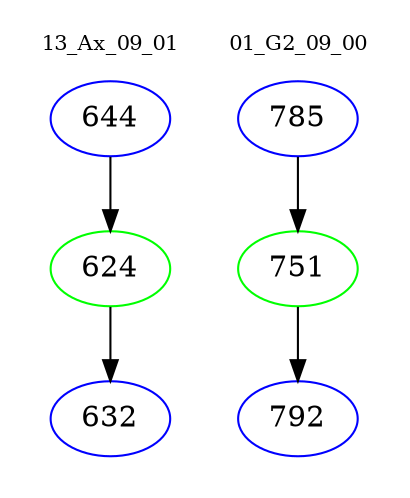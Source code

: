 digraph{
subgraph cluster_0 {
color = white
label = "13_Ax_09_01";
fontsize=10;
T0_644 [label="644", color="blue"]
T0_644 -> T0_624 [color="black"]
T0_624 [label="624", color="green"]
T0_624 -> T0_632 [color="black"]
T0_632 [label="632", color="blue"]
}
subgraph cluster_1 {
color = white
label = "01_G2_09_00";
fontsize=10;
T1_785 [label="785", color="blue"]
T1_785 -> T1_751 [color="black"]
T1_751 [label="751", color="green"]
T1_751 -> T1_792 [color="black"]
T1_792 [label="792", color="blue"]
}
}

